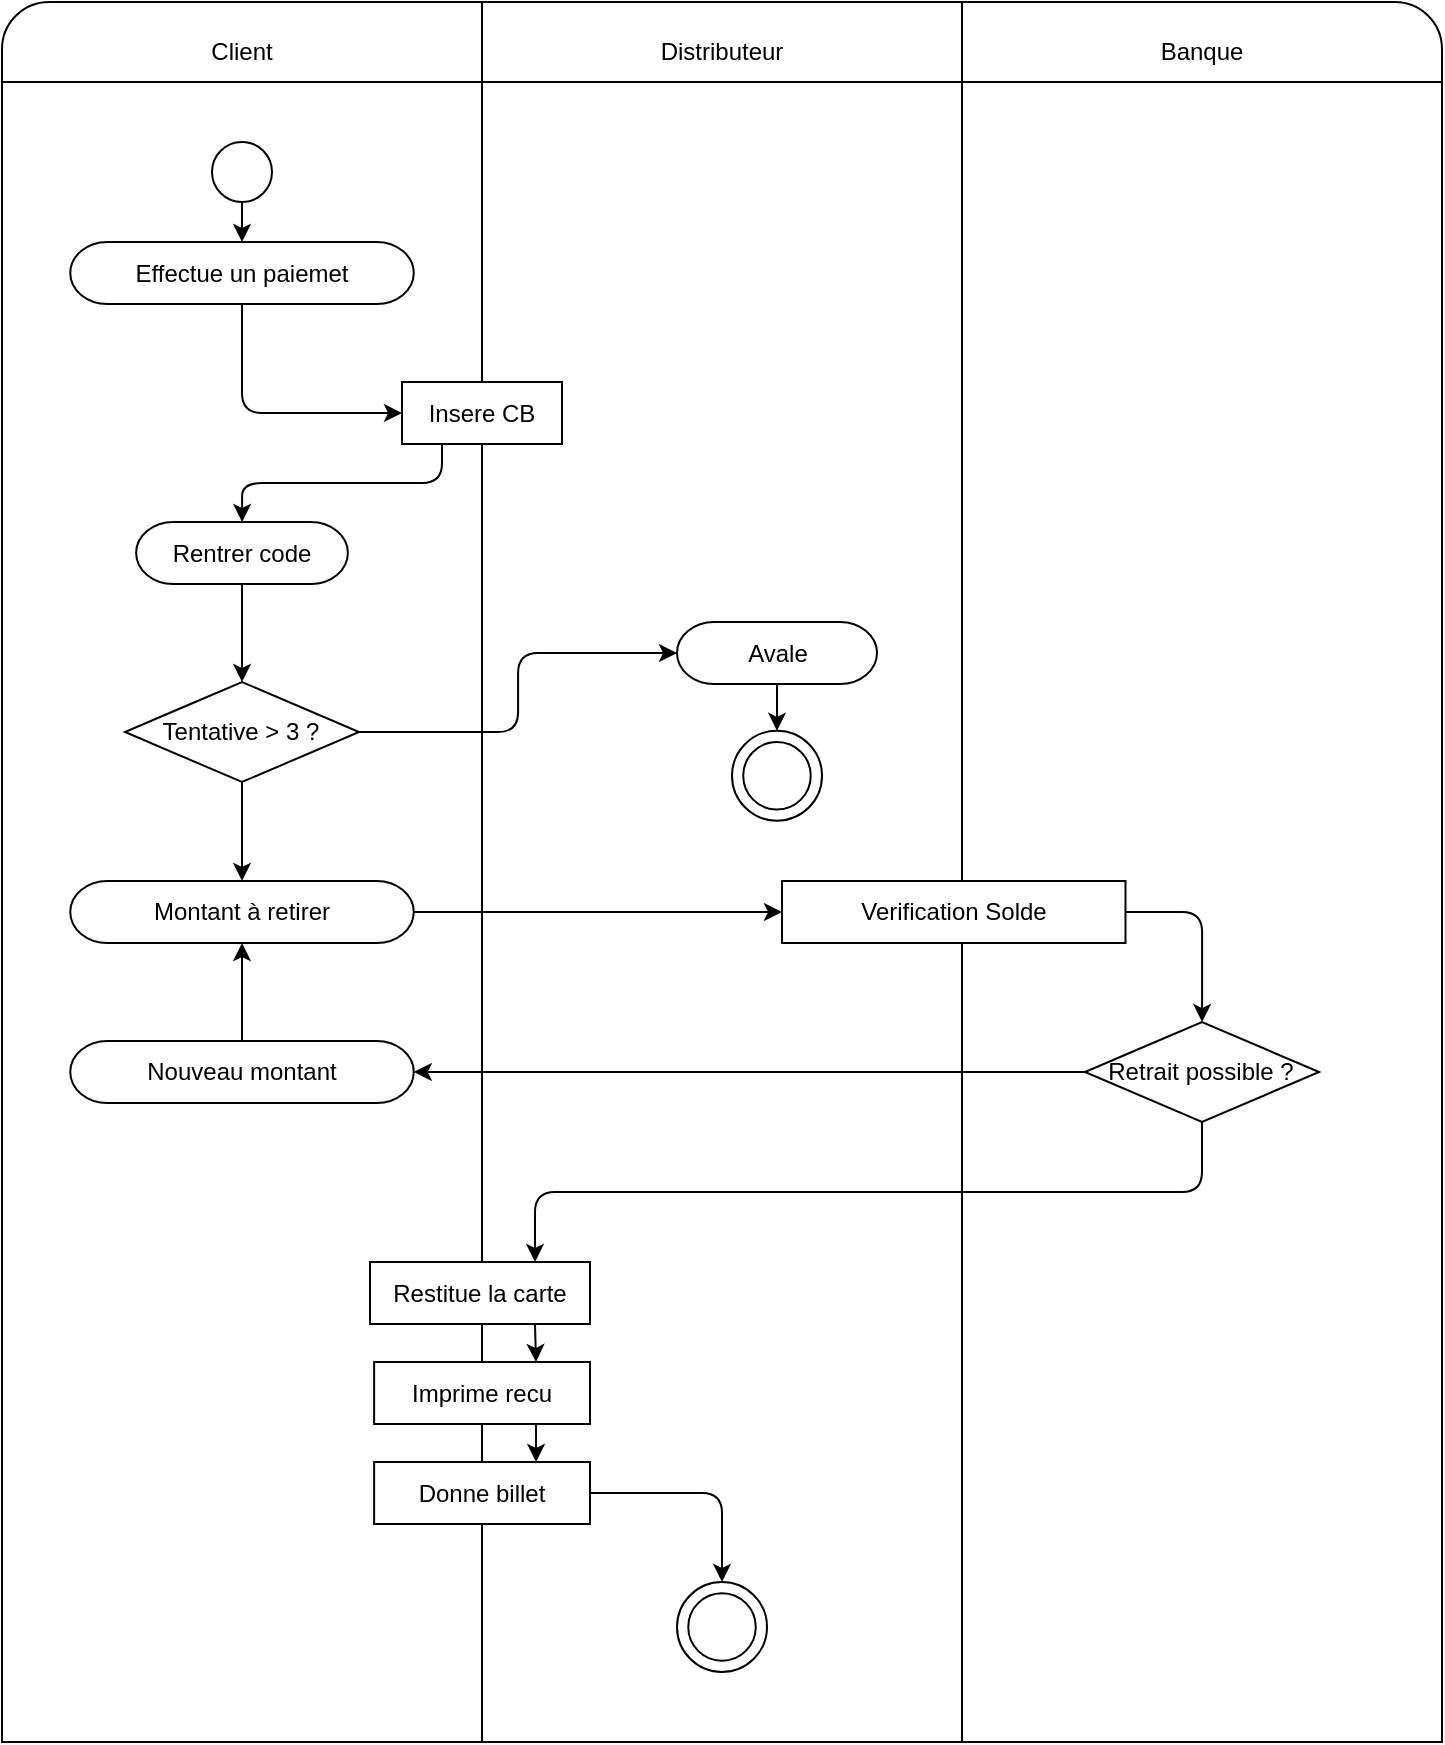 <mxfile>
    <diagram id="OvdkgeE-0q5SJdILFjaW" name="Page-1">
        <mxGraphModel dx="1118" dy="766" grid="1" gridSize="10" guides="1" tooltips="1" connect="1" arrows="1" fold="1" page="1" pageScale="1" pageWidth="827" pageHeight="1169" math="0" shadow="0">
            <root>
                <mxCell id="0"/>
                <mxCell id="1" parent="0"/>
                <mxCell id="2" value="" style="rounded=1;whiteSpace=wrap;html=1;glass=0;arcSize=4;" vertex="1" parent="1">
                    <mxGeometry x="120" y="50" width="720" height="590" as="geometry"/>
                </mxCell>
                <mxCell id="3" value="" style="rounded=0;whiteSpace=wrap;html=1;" vertex="1" parent="1">
                    <mxGeometry x="120" y="90" width="720" height="830" as="geometry"/>
                </mxCell>
                <mxCell id="4" value="" style="rounded=0;whiteSpace=wrap;html=1;" vertex="1" parent="1">
                    <mxGeometry x="360" y="50" width="240" height="590" as="geometry"/>
                </mxCell>
                <mxCell id="5" value="" style="rounded=0;whiteSpace=wrap;html=1;glass=0;" vertex="1" parent="1">
                    <mxGeometry x="360" y="90" width="240" height="830" as="geometry"/>
                </mxCell>
                <mxCell id="6" value="Client" style="text;html=1;strokeColor=none;fillColor=none;align=center;verticalAlign=middle;whiteSpace=wrap;rounded=0;glass=0;" vertex="1" parent="1">
                    <mxGeometry x="210" y="60" width="60" height="30" as="geometry"/>
                </mxCell>
                <mxCell id="7" value="Distributeur" style="text;html=1;strokeColor=none;fillColor=none;align=center;verticalAlign=middle;whiteSpace=wrap;rounded=0;glass=0;" vertex="1" parent="1">
                    <mxGeometry x="450" y="60" width="60" height="30" as="geometry"/>
                </mxCell>
                <mxCell id="8" value="Banque" style="text;html=1;strokeColor=none;fillColor=none;align=center;verticalAlign=middle;whiteSpace=wrap;rounded=0;glass=0;" vertex="1" parent="1">
                    <mxGeometry x="690" y="60" width="60" height="30" as="geometry"/>
                </mxCell>
                <mxCell id="9" style="edgeStyle=orthogonalEdgeStyle;html=1;" edge="1" parent="1" source="10" target="12">
                    <mxGeometry relative="1" as="geometry"/>
                </mxCell>
                <mxCell id="10" value="" style="ellipse;whiteSpace=wrap;html=1;aspect=fixed;rounded=1;glass=0;fillColor=#FFFFFF;" vertex="1" parent="1">
                    <mxGeometry x="225" y="120" width="30" height="30" as="geometry"/>
                </mxCell>
                <mxCell id="42" style="edgeStyle=orthogonalEdgeStyle;html=1;entryX=0;entryY=0.5;entryDx=0;entryDy=0;" edge="1" parent="1" source="12" target="40">
                    <mxGeometry relative="1" as="geometry"/>
                </mxCell>
                <mxCell id="12" value="Effectue un paiemet" style="rounded=1;whiteSpace=wrap;html=1;glass=0;arcSize=60;" vertex="1" parent="1">
                    <mxGeometry x="154.13" y="170" width="171.75" height="31" as="geometry"/>
                </mxCell>
                <mxCell id="47" style="edgeStyle=orthogonalEdgeStyle;html=1;exitX=0.25;exitY=1;exitDx=0;exitDy=0;" edge="1" parent="1" source="40" target="44">
                    <mxGeometry relative="1" as="geometry"/>
                </mxCell>
                <mxCell id="40" value="Insere CB" style="rounded=0;whiteSpace=wrap;html=1;glass=0;arcSize=60;" vertex="1" parent="1">
                    <mxGeometry x="320" y="240" width="80" height="31" as="geometry"/>
                </mxCell>
                <mxCell id="46" style="edgeStyle=orthogonalEdgeStyle;html=1;exitX=0.5;exitY=1;exitDx=0;exitDy=0;entryX=0.5;entryY=0;entryDx=0;entryDy=0;" edge="1" parent="1" source="44" target="45">
                    <mxGeometry relative="1" as="geometry"/>
                </mxCell>
                <mxCell id="44" value="Rentrer code" style="rounded=1;whiteSpace=wrap;html=1;glass=0;arcSize=60;" vertex="1" parent="1">
                    <mxGeometry x="187.07" y="310" width="105.87" height="31" as="geometry"/>
                </mxCell>
                <mxCell id="50" style="edgeStyle=orthogonalEdgeStyle;html=1;exitX=0.5;exitY=1;exitDx=0;exitDy=0;" edge="1" parent="1" source="45" target="48">
                    <mxGeometry relative="1" as="geometry"/>
                </mxCell>
                <mxCell id="53" style="edgeStyle=orthogonalEdgeStyle;html=1;" edge="1" parent="1" source="45" target="52">
                    <mxGeometry relative="1" as="geometry"/>
                </mxCell>
                <mxCell id="45" value="Tentative &amp;gt; 3 ?" style="rhombus;whiteSpace=wrap;html=1;rounded=1;glass=0;arcSize=0;" vertex="1" parent="1">
                    <mxGeometry x="181.48" y="390" width="117.06" height="50" as="geometry"/>
                </mxCell>
                <mxCell id="51" style="edgeStyle=orthogonalEdgeStyle;html=1;exitX=1;exitY=0.5;exitDx=0;exitDy=0;" edge="1" parent="1" source="48" target="49">
                    <mxGeometry relative="1" as="geometry"/>
                </mxCell>
                <mxCell id="48" value="Montant à retirer" style="rounded=1;whiteSpace=wrap;html=1;glass=0;arcSize=60;" vertex="1" parent="1">
                    <mxGeometry x="154.13" y="489.5" width="171.75" height="31" as="geometry"/>
                </mxCell>
                <mxCell id="59" style="edgeStyle=orthogonalEdgeStyle;html=1;exitX=1;exitY=0.5;exitDx=0;exitDy=0;" edge="1" parent="1" source="49" target="54">
                    <mxGeometry relative="1" as="geometry"/>
                </mxCell>
                <mxCell id="49" value="Verification Solde" style="rounded=0;whiteSpace=wrap;html=1;glass=0;arcSize=60;" vertex="1" parent="1">
                    <mxGeometry x="510" y="489.5" width="171.75" height="31" as="geometry"/>
                </mxCell>
                <mxCell id="73" style="edgeStyle=orthogonalEdgeStyle;html=1;exitX=0.5;exitY=1;exitDx=0;exitDy=0;entryX=0.5;entryY=0;entryDx=0;entryDy=0;" edge="1" parent="1" source="52" target="71">
                    <mxGeometry relative="1" as="geometry"/>
                </mxCell>
                <mxCell id="52" value="Avale" style="rounded=1;whiteSpace=wrap;html=1;glass=0;arcSize=60;" vertex="1" parent="1">
                    <mxGeometry x="457.5" y="360" width="100" height="31" as="geometry"/>
                </mxCell>
                <mxCell id="67" style="edgeStyle=orthogonalEdgeStyle;html=1;exitX=0.5;exitY=1;exitDx=0;exitDy=0;entryX=0.75;entryY=0;entryDx=0;entryDy=0;" edge="1" parent="1" source="54" target="57">
                    <mxGeometry relative="1" as="geometry"/>
                </mxCell>
                <mxCell id="69" style="edgeStyle=orthogonalEdgeStyle;html=1;exitX=0;exitY=0.5;exitDx=0;exitDy=0;entryX=1;entryY=0.5;entryDx=0;entryDy=0;" edge="1" parent="1" source="54" target="68">
                    <mxGeometry relative="1" as="geometry"/>
                </mxCell>
                <mxCell id="54" value="Retrait possible ?" style="rhombus;whiteSpace=wrap;html=1;rounded=1;glass=0;arcSize=0;" vertex="1" parent="1">
                    <mxGeometry x="661.47" y="560" width="117.06" height="50" as="geometry"/>
                </mxCell>
                <mxCell id="66" style="edgeStyle=orthogonalEdgeStyle;html=1;exitX=1;exitY=0.5;exitDx=0;exitDy=0;entryX=0.5;entryY=0;entryDx=0;entryDy=0;" edge="1" parent="1" source="55" target="63">
                    <mxGeometry relative="1" as="geometry"/>
                </mxCell>
                <mxCell id="55" value="Donne billet&lt;span style=&quot;color: rgba(0 , 0 , 0 , 0) ; font-family: monospace ; font-size: 0px&quot;&gt;%3CmxGraphModel%3E%3Croot%3E%3CmxCell%20id%3D%220%22%2F%3E%3CmxCell%20id%3D%221%22%20parent%3D%220%22%2F%3E%3CmxCell%20id%3D%222%22%20value%3D%22Montant%20%C3%A0%20retirer%22%20style%3D%22rounded%3D1%3BwhiteSpace%3Dwrap%3Bhtml%3D1%3Bglass%3D0%3BarcSize%3D60%3B%22%20vertex%3D%221%22%20parent%3D%221%22%3E%3CmxGeometry%20x%3D%22154.13%22%20y%3D%22489.5%22%20width%3D%22171.75%22%20height%3D%2231%22%20as%3D%22geometry%22%2F%3E%3C%2FmxCell%3E%3C%2Froot%3E%3C%2FmxGraphModel%3Es&lt;/span&gt;" style="rounded=0;whiteSpace=wrap;html=1;glass=0;arcSize=60;" vertex="1" parent="1">
                    <mxGeometry x="306.06" y="780" width="107.94" height="31" as="geometry"/>
                </mxCell>
                <mxCell id="62" style="edgeStyle=orthogonalEdgeStyle;html=1;exitX=0.75;exitY=1;exitDx=0;exitDy=0;entryX=0.75;entryY=0;entryDx=0;entryDy=0;" edge="1" parent="1" source="56" target="55">
                    <mxGeometry relative="1" as="geometry"/>
                </mxCell>
                <mxCell id="56" value="Imprime recu" style="rounded=0;whiteSpace=wrap;html=1;glass=0;arcSize=60;" vertex="1" parent="1">
                    <mxGeometry x="306.06" y="730" width="107.94" height="31" as="geometry"/>
                </mxCell>
                <mxCell id="61" style="edgeStyle=orthogonalEdgeStyle;html=1;exitX=0.75;exitY=1;exitDx=0;exitDy=0;entryX=0.75;entryY=0;entryDx=0;entryDy=0;" edge="1" parent="1" source="57" target="56">
                    <mxGeometry relative="1" as="geometry"/>
                </mxCell>
                <mxCell id="57" value="Restitue la carte" style="rounded=0;whiteSpace=wrap;html=1;glass=0;arcSize=60;" vertex="1" parent="1">
                    <mxGeometry x="304" y="680" width="110" height="31" as="geometry"/>
                </mxCell>
                <mxCell id="63" value="" style="ellipse;whiteSpace=wrap;html=1;aspect=fixed;rounded=1;glass=0;" vertex="1" parent="1">
                    <mxGeometry x="457.5" y="840" width="45" height="45" as="geometry"/>
                </mxCell>
                <mxCell id="64" value="" style="ellipse;whiteSpace=wrap;html=1;aspect=fixed;rounded=1;glass=0;fillColor=#FFFFFF;" vertex="1" parent="1">
                    <mxGeometry x="463.13" y="845.63" width="33.75" height="33.75" as="geometry"/>
                </mxCell>
                <mxCell id="70" style="edgeStyle=orthogonalEdgeStyle;html=1;" edge="1" parent="1" source="68" target="48">
                    <mxGeometry relative="1" as="geometry"/>
                </mxCell>
                <mxCell id="68" value="Nouveau montant" style="rounded=1;whiteSpace=wrap;html=1;glass=0;arcSize=60;" vertex="1" parent="1">
                    <mxGeometry x="154.13" y="569.5" width="171.75" height="31" as="geometry"/>
                </mxCell>
                <mxCell id="71" value="" style="ellipse;whiteSpace=wrap;html=1;aspect=fixed;rounded=1;glass=0;" vertex="1" parent="1">
                    <mxGeometry x="485" y="414.38" width="45" height="45" as="geometry"/>
                </mxCell>
                <mxCell id="72" value="" style="ellipse;whiteSpace=wrap;html=1;aspect=fixed;rounded=1;glass=0;fillColor=#FFFFFF;" vertex="1" parent="1">
                    <mxGeometry x="490.62" y="420" width="33.75" height="33.75" as="geometry"/>
                </mxCell>
            </root>
        </mxGraphModel>
    </diagram>
</mxfile>
